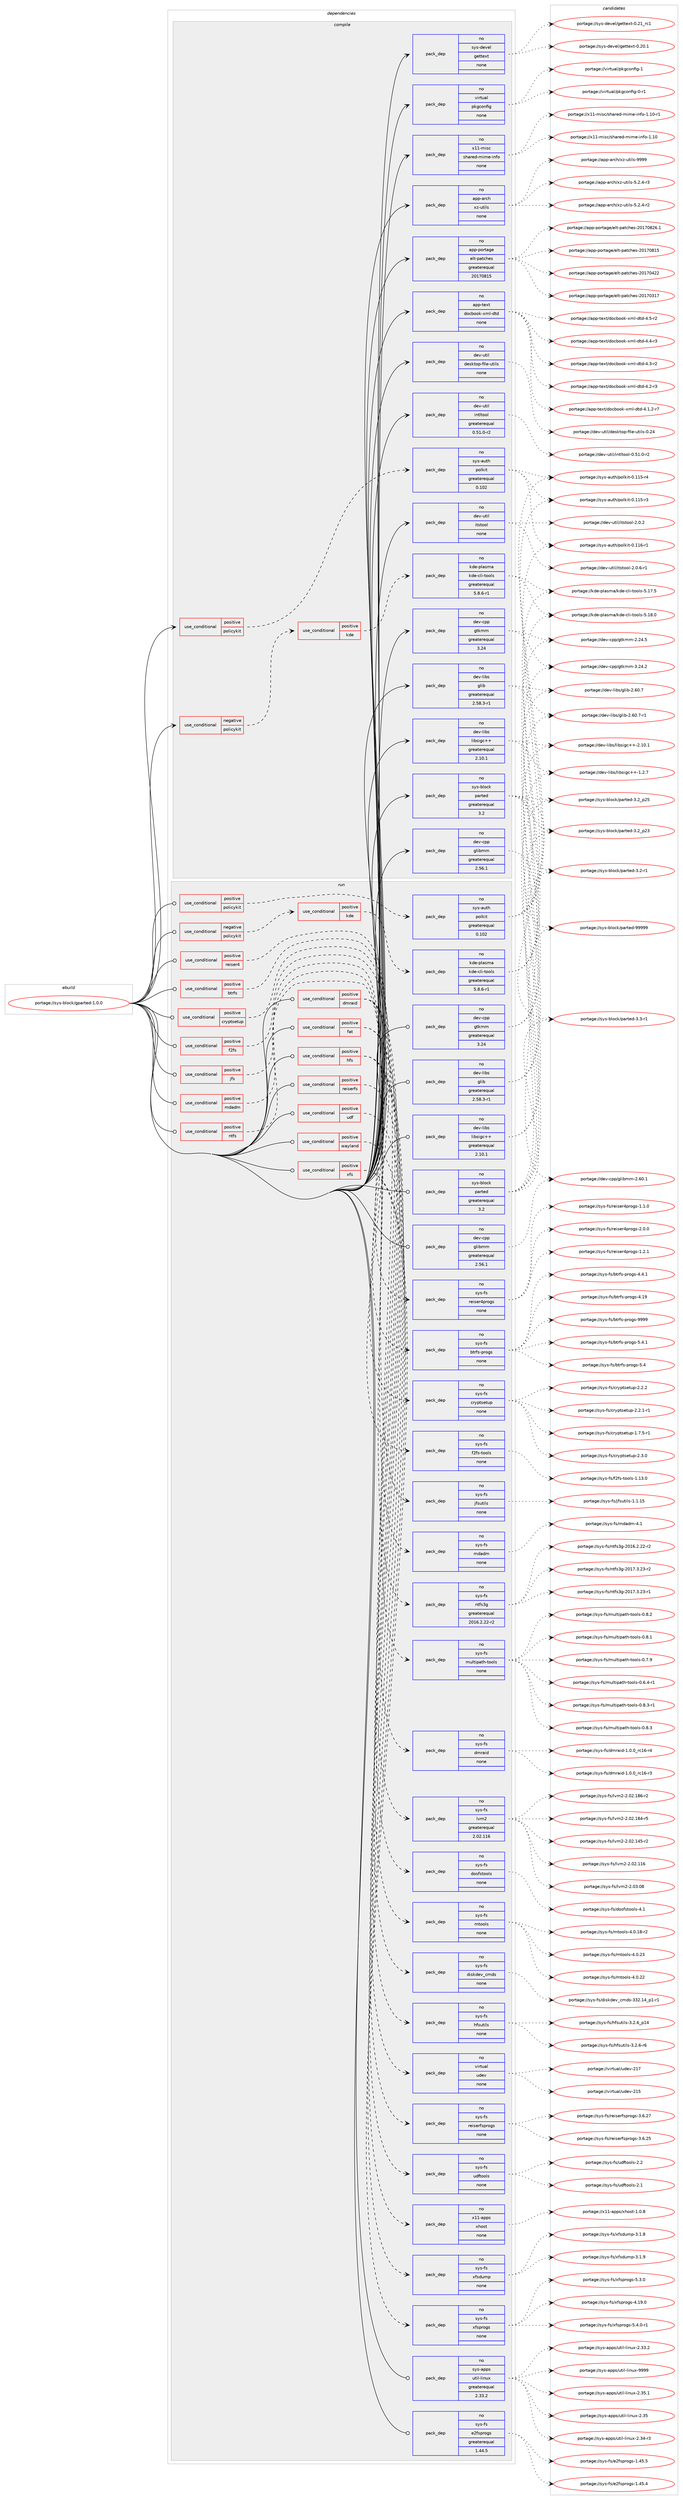 digraph prolog {

# *************
# Graph options
# *************

newrank=true;
concentrate=true;
compound=true;
graph [rankdir=LR,fontname=Helvetica,fontsize=10,ranksep=1.5];#, ranksep=2.5, nodesep=0.2];
edge  [arrowhead=vee];
node  [fontname=Helvetica,fontsize=10];

# **********
# The ebuild
# **********

subgraph cluster_leftcol {
color=gray;
rank=same;
label=<<i>ebuild</i>>;
id [label="portage://sys-block/gparted-1.0.0", color=red, width=4, href="../sys-block/gparted-1.0.0.svg"];
}

# ****************
# The dependencies
# ****************

subgraph cluster_midcol {
color=gray;
label=<<i>dependencies</i>>;
subgraph cluster_compile {
fillcolor="#eeeeee";
style=filled;
label=<<i>compile</i>>;
subgraph cond12390 {
dependency60806 [label=<<TABLE BORDER="0" CELLBORDER="1" CELLSPACING="0" CELLPADDING="4"><TR><TD ROWSPAN="3" CELLPADDING="10">use_conditional</TD></TR><TR><TD>negative</TD></TR><TR><TD>policykit</TD></TR></TABLE>>, shape=none, color=red];
subgraph cond12391 {
dependency60807 [label=<<TABLE BORDER="0" CELLBORDER="1" CELLSPACING="0" CELLPADDING="4"><TR><TD ROWSPAN="3" CELLPADDING="10">use_conditional</TD></TR><TR><TD>positive</TD></TR><TR><TD>kde</TD></TR></TABLE>>, shape=none, color=red];
subgraph pack47179 {
dependency60808 [label=<<TABLE BORDER="0" CELLBORDER="1" CELLSPACING="0" CELLPADDING="4" WIDTH="220"><TR><TD ROWSPAN="6" CELLPADDING="30">pack_dep</TD></TR><TR><TD WIDTH="110">no</TD></TR><TR><TD>kde-plasma</TD></TR><TR><TD>kde-cli-tools</TD></TR><TR><TD>greaterequal</TD></TR><TR><TD>5.8.6-r1</TD></TR></TABLE>>, shape=none, color=blue];
}
dependency60807:e -> dependency60808:w [weight=20,style="dashed",arrowhead="vee"];
}
dependency60806:e -> dependency60807:w [weight=20,style="dashed",arrowhead="vee"];
}
id:e -> dependency60806:w [weight=20,style="solid",arrowhead="vee"];
subgraph cond12392 {
dependency60809 [label=<<TABLE BORDER="0" CELLBORDER="1" CELLSPACING="0" CELLPADDING="4"><TR><TD ROWSPAN="3" CELLPADDING="10">use_conditional</TD></TR><TR><TD>positive</TD></TR><TR><TD>policykit</TD></TR></TABLE>>, shape=none, color=red];
subgraph pack47180 {
dependency60810 [label=<<TABLE BORDER="0" CELLBORDER="1" CELLSPACING="0" CELLPADDING="4" WIDTH="220"><TR><TD ROWSPAN="6" CELLPADDING="30">pack_dep</TD></TR><TR><TD WIDTH="110">no</TD></TR><TR><TD>sys-auth</TD></TR><TR><TD>polkit</TD></TR><TR><TD>greaterequal</TD></TR><TR><TD>0.102</TD></TR></TABLE>>, shape=none, color=blue];
}
dependency60809:e -> dependency60810:w [weight=20,style="dashed",arrowhead="vee"];
}
id:e -> dependency60809:w [weight=20,style="solid",arrowhead="vee"];
subgraph pack47181 {
dependency60811 [label=<<TABLE BORDER="0" CELLBORDER="1" CELLSPACING="0" CELLPADDING="4" WIDTH="220"><TR><TD ROWSPAN="6" CELLPADDING="30">pack_dep</TD></TR><TR><TD WIDTH="110">no</TD></TR><TR><TD>app-arch</TD></TR><TR><TD>xz-utils</TD></TR><TR><TD>none</TD></TR><TR><TD></TD></TR></TABLE>>, shape=none, color=blue];
}
id:e -> dependency60811:w [weight=20,style="solid",arrowhead="vee"];
subgraph pack47182 {
dependency60812 [label=<<TABLE BORDER="0" CELLBORDER="1" CELLSPACING="0" CELLPADDING="4" WIDTH="220"><TR><TD ROWSPAN="6" CELLPADDING="30">pack_dep</TD></TR><TR><TD WIDTH="110">no</TD></TR><TR><TD>app-portage</TD></TR><TR><TD>elt-patches</TD></TR><TR><TD>greaterequal</TD></TR><TR><TD>20170815</TD></TR></TABLE>>, shape=none, color=blue];
}
id:e -> dependency60812:w [weight=20,style="solid",arrowhead="vee"];
subgraph pack47183 {
dependency60813 [label=<<TABLE BORDER="0" CELLBORDER="1" CELLSPACING="0" CELLPADDING="4" WIDTH="220"><TR><TD ROWSPAN="6" CELLPADDING="30">pack_dep</TD></TR><TR><TD WIDTH="110">no</TD></TR><TR><TD>app-text</TD></TR><TR><TD>docbook-xml-dtd</TD></TR><TR><TD>none</TD></TR><TR><TD></TD></TR></TABLE>>, shape=none, color=blue];
}
id:e -> dependency60813:w [weight=20,style="solid",arrowhead="vee"];
subgraph pack47184 {
dependency60814 [label=<<TABLE BORDER="0" CELLBORDER="1" CELLSPACING="0" CELLPADDING="4" WIDTH="220"><TR><TD ROWSPAN="6" CELLPADDING="30">pack_dep</TD></TR><TR><TD WIDTH="110">no</TD></TR><TR><TD>dev-cpp</TD></TR><TR><TD>glibmm</TD></TR><TR><TD>greaterequal</TD></TR><TR><TD>2.56.1</TD></TR></TABLE>>, shape=none, color=blue];
}
id:e -> dependency60814:w [weight=20,style="solid",arrowhead="vee"];
subgraph pack47185 {
dependency60815 [label=<<TABLE BORDER="0" CELLBORDER="1" CELLSPACING="0" CELLPADDING="4" WIDTH="220"><TR><TD ROWSPAN="6" CELLPADDING="30">pack_dep</TD></TR><TR><TD WIDTH="110">no</TD></TR><TR><TD>dev-cpp</TD></TR><TR><TD>gtkmm</TD></TR><TR><TD>greaterequal</TD></TR><TR><TD>3.24</TD></TR></TABLE>>, shape=none, color=blue];
}
id:e -> dependency60815:w [weight=20,style="solid",arrowhead="vee"];
subgraph pack47186 {
dependency60816 [label=<<TABLE BORDER="0" CELLBORDER="1" CELLSPACING="0" CELLPADDING="4" WIDTH="220"><TR><TD ROWSPAN="6" CELLPADDING="30">pack_dep</TD></TR><TR><TD WIDTH="110">no</TD></TR><TR><TD>dev-libs</TD></TR><TR><TD>glib</TD></TR><TR><TD>greaterequal</TD></TR><TR><TD>2.58.3-r1</TD></TR></TABLE>>, shape=none, color=blue];
}
id:e -> dependency60816:w [weight=20,style="solid",arrowhead="vee"];
subgraph pack47187 {
dependency60817 [label=<<TABLE BORDER="0" CELLBORDER="1" CELLSPACING="0" CELLPADDING="4" WIDTH="220"><TR><TD ROWSPAN="6" CELLPADDING="30">pack_dep</TD></TR><TR><TD WIDTH="110">no</TD></TR><TR><TD>dev-libs</TD></TR><TR><TD>libsigc++</TD></TR><TR><TD>greaterequal</TD></TR><TR><TD>2.10.1</TD></TR></TABLE>>, shape=none, color=blue];
}
id:e -> dependency60817:w [weight=20,style="solid",arrowhead="vee"];
subgraph pack47188 {
dependency60818 [label=<<TABLE BORDER="0" CELLBORDER="1" CELLSPACING="0" CELLPADDING="4" WIDTH="220"><TR><TD ROWSPAN="6" CELLPADDING="30">pack_dep</TD></TR><TR><TD WIDTH="110">no</TD></TR><TR><TD>dev-util</TD></TR><TR><TD>desktop-file-utils</TD></TR><TR><TD>none</TD></TR><TR><TD></TD></TR></TABLE>>, shape=none, color=blue];
}
id:e -> dependency60818:w [weight=20,style="solid",arrowhead="vee"];
subgraph pack47189 {
dependency60819 [label=<<TABLE BORDER="0" CELLBORDER="1" CELLSPACING="0" CELLPADDING="4" WIDTH="220"><TR><TD ROWSPAN="6" CELLPADDING="30">pack_dep</TD></TR><TR><TD WIDTH="110">no</TD></TR><TR><TD>dev-util</TD></TR><TR><TD>intltool</TD></TR><TR><TD>greaterequal</TD></TR><TR><TD>0.51.0-r2</TD></TR></TABLE>>, shape=none, color=blue];
}
id:e -> dependency60819:w [weight=20,style="solid",arrowhead="vee"];
subgraph pack47190 {
dependency60820 [label=<<TABLE BORDER="0" CELLBORDER="1" CELLSPACING="0" CELLPADDING="4" WIDTH="220"><TR><TD ROWSPAN="6" CELLPADDING="30">pack_dep</TD></TR><TR><TD WIDTH="110">no</TD></TR><TR><TD>dev-util</TD></TR><TR><TD>itstool</TD></TR><TR><TD>none</TD></TR><TR><TD></TD></TR></TABLE>>, shape=none, color=blue];
}
id:e -> dependency60820:w [weight=20,style="solid",arrowhead="vee"];
subgraph pack47191 {
dependency60821 [label=<<TABLE BORDER="0" CELLBORDER="1" CELLSPACING="0" CELLPADDING="4" WIDTH="220"><TR><TD ROWSPAN="6" CELLPADDING="30">pack_dep</TD></TR><TR><TD WIDTH="110">no</TD></TR><TR><TD>sys-block</TD></TR><TR><TD>parted</TD></TR><TR><TD>greaterequal</TD></TR><TR><TD>3.2</TD></TR></TABLE>>, shape=none, color=blue];
}
id:e -> dependency60821:w [weight=20,style="solid",arrowhead="vee"];
subgraph pack47192 {
dependency60822 [label=<<TABLE BORDER="0" CELLBORDER="1" CELLSPACING="0" CELLPADDING="4" WIDTH="220"><TR><TD ROWSPAN="6" CELLPADDING="30">pack_dep</TD></TR><TR><TD WIDTH="110">no</TD></TR><TR><TD>sys-devel</TD></TR><TR><TD>gettext</TD></TR><TR><TD>none</TD></TR><TR><TD></TD></TR></TABLE>>, shape=none, color=blue];
}
id:e -> dependency60822:w [weight=20,style="solid",arrowhead="vee"];
subgraph pack47193 {
dependency60823 [label=<<TABLE BORDER="0" CELLBORDER="1" CELLSPACING="0" CELLPADDING="4" WIDTH="220"><TR><TD ROWSPAN="6" CELLPADDING="30">pack_dep</TD></TR><TR><TD WIDTH="110">no</TD></TR><TR><TD>virtual</TD></TR><TR><TD>pkgconfig</TD></TR><TR><TD>none</TD></TR><TR><TD></TD></TR></TABLE>>, shape=none, color=blue];
}
id:e -> dependency60823:w [weight=20,style="solid",arrowhead="vee"];
subgraph pack47194 {
dependency60824 [label=<<TABLE BORDER="0" CELLBORDER="1" CELLSPACING="0" CELLPADDING="4" WIDTH="220"><TR><TD ROWSPAN="6" CELLPADDING="30">pack_dep</TD></TR><TR><TD WIDTH="110">no</TD></TR><TR><TD>x11-misc</TD></TR><TR><TD>shared-mime-info</TD></TR><TR><TD>none</TD></TR><TR><TD></TD></TR></TABLE>>, shape=none, color=blue];
}
id:e -> dependency60824:w [weight=20,style="solid",arrowhead="vee"];
}
subgraph cluster_compileandrun {
fillcolor="#eeeeee";
style=filled;
label=<<i>compile and run</i>>;
}
subgraph cluster_run {
fillcolor="#eeeeee";
style=filled;
label=<<i>run</i>>;
subgraph cond12393 {
dependency60825 [label=<<TABLE BORDER="0" CELLBORDER="1" CELLSPACING="0" CELLPADDING="4"><TR><TD ROWSPAN="3" CELLPADDING="10">use_conditional</TD></TR><TR><TD>negative</TD></TR><TR><TD>policykit</TD></TR></TABLE>>, shape=none, color=red];
subgraph cond12394 {
dependency60826 [label=<<TABLE BORDER="0" CELLBORDER="1" CELLSPACING="0" CELLPADDING="4"><TR><TD ROWSPAN="3" CELLPADDING="10">use_conditional</TD></TR><TR><TD>positive</TD></TR><TR><TD>kde</TD></TR></TABLE>>, shape=none, color=red];
subgraph pack47195 {
dependency60827 [label=<<TABLE BORDER="0" CELLBORDER="1" CELLSPACING="0" CELLPADDING="4" WIDTH="220"><TR><TD ROWSPAN="6" CELLPADDING="30">pack_dep</TD></TR><TR><TD WIDTH="110">no</TD></TR><TR><TD>kde-plasma</TD></TR><TR><TD>kde-cli-tools</TD></TR><TR><TD>greaterequal</TD></TR><TR><TD>5.8.6-r1</TD></TR></TABLE>>, shape=none, color=blue];
}
dependency60826:e -> dependency60827:w [weight=20,style="dashed",arrowhead="vee"];
}
dependency60825:e -> dependency60826:w [weight=20,style="dashed",arrowhead="vee"];
}
id:e -> dependency60825:w [weight=20,style="solid",arrowhead="odot"];
subgraph cond12395 {
dependency60828 [label=<<TABLE BORDER="0" CELLBORDER="1" CELLSPACING="0" CELLPADDING="4"><TR><TD ROWSPAN="3" CELLPADDING="10">use_conditional</TD></TR><TR><TD>positive</TD></TR><TR><TD>btrfs</TD></TR></TABLE>>, shape=none, color=red];
subgraph pack47196 {
dependency60829 [label=<<TABLE BORDER="0" CELLBORDER="1" CELLSPACING="0" CELLPADDING="4" WIDTH="220"><TR><TD ROWSPAN="6" CELLPADDING="30">pack_dep</TD></TR><TR><TD WIDTH="110">no</TD></TR><TR><TD>sys-fs</TD></TR><TR><TD>btrfs-progs</TD></TR><TR><TD>none</TD></TR><TR><TD></TD></TR></TABLE>>, shape=none, color=blue];
}
dependency60828:e -> dependency60829:w [weight=20,style="dashed",arrowhead="vee"];
}
id:e -> dependency60828:w [weight=20,style="solid",arrowhead="odot"];
subgraph cond12396 {
dependency60830 [label=<<TABLE BORDER="0" CELLBORDER="1" CELLSPACING="0" CELLPADDING="4"><TR><TD ROWSPAN="3" CELLPADDING="10">use_conditional</TD></TR><TR><TD>positive</TD></TR><TR><TD>cryptsetup</TD></TR></TABLE>>, shape=none, color=red];
subgraph pack47197 {
dependency60831 [label=<<TABLE BORDER="0" CELLBORDER="1" CELLSPACING="0" CELLPADDING="4" WIDTH="220"><TR><TD ROWSPAN="6" CELLPADDING="30">pack_dep</TD></TR><TR><TD WIDTH="110">no</TD></TR><TR><TD>sys-fs</TD></TR><TR><TD>cryptsetup</TD></TR><TR><TD>none</TD></TR><TR><TD></TD></TR></TABLE>>, shape=none, color=blue];
}
dependency60830:e -> dependency60831:w [weight=20,style="dashed",arrowhead="vee"];
}
id:e -> dependency60830:w [weight=20,style="solid",arrowhead="odot"];
subgraph cond12397 {
dependency60832 [label=<<TABLE BORDER="0" CELLBORDER="1" CELLSPACING="0" CELLPADDING="4"><TR><TD ROWSPAN="3" CELLPADDING="10">use_conditional</TD></TR><TR><TD>positive</TD></TR><TR><TD>dmraid</TD></TR></TABLE>>, shape=none, color=red];
subgraph pack47198 {
dependency60833 [label=<<TABLE BORDER="0" CELLBORDER="1" CELLSPACING="0" CELLPADDING="4" WIDTH="220"><TR><TD ROWSPAN="6" CELLPADDING="30">pack_dep</TD></TR><TR><TD WIDTH="110">no</TD></TR><TR><TD>sys-fs</TD></TR><TR><TD>lvm2</TD></TR><TR><TD>greaterequal</TD></TR><TR><TD>2.02.116</TD></TR></TABLE>>, shape=none, color=blue];
}
dependency60832:e -> dependency60833:w [weight=20,style="dashed",arrowhead="vee"];
subgraph pack47199 {
dependency60834 [label=<<TABLE BORDER="0" CELLBORDER="1" CELLSPACING="0" CELLPADDING="4" WIDTH="220"><TR><TD ROWSPAN="6" CELLPADDING="30">pack_dep</TD></TR><TR><TD WIDTH="110">no</TD></TR><TR><TD>sys-fs</TD></TR><TR><TD>dmraid</TD></TR><TR><TD>none</TD></TR><TR><TD></TD></TR></TABLE>>, shape=none, color=blue];
}
dependency60832:e -> dependency60834:w [weight=20,style="dashed",arrowhead="vee"];
subgraph pack47200 {
dependency60835 [label=<<TABLE BORDER="0" CELLBORDER="1" CELLSPACING="0" CELLPADDING="4" WIDTH="220"><TR><TD ROWSPAN="6" CELLPADDING="30">pack_dep</TD></TR><TR><TD WIDTH="110">no</TD></TR><TR><TD>sys-fs</TD></TR><TR><TD>multipath-tools</TD></TR><TR><TD>none</TD></TR><TR><TD></TD></TR></TABLE>>, shape=none, color=blue];
}
dependency60832:e -> dependency60835:w [weight=20,style="dashed",arrowhead="vee"];
}
id:e -> dependency60832:w [weight=20,style="solid",arrowhead="odot"];
subgraph cond12398 {
dependency60836 [label=<<TABLE BORDER="0" CELLBORDER="1" CELLSPACING="0" CELLPADDING="4"><TR><TD ROWSPAN="3" CELLPADDING="10">use_conditional</TD></TR><TR><TD>positive</TD></TR><TR><TD>f2fs</TD></TR></TABLE>>, shape=none, color=red];
subgraph pack47201 {
dependency60837 [label=<<TABLE BORDER="0" CELLBORDER="1" CELLSPACING="0" CELLPADDING="4" WIDTH="220"><TR><TD ROWSPAN="6" CELLPADDING="30">pack_dep</TD></TR><TR><TD WIDTH="110">no</TD></TR><TR><TD>sys-fs</TD></TR><TR><TD>f2fs-tools</TD></TR><TR><TD>none</TD></TR><TR><TD></TD></TR></TABLE>>, shape=none, color=blue];
}
dependency60836:e -> dependency60837:w [weight=20,style="dashed",arrowhead="vee"];
}
id:e -> dependency60836:w [weight=20,style="solid",arrowhead="odot"];
subgraph cond12399 {
dependency60838 [label=<<TABLE BORDER="0" CELLBORDER="1" CELLSPACING="0" CELLPADDING="4"><TR><TD ROWSPAN="3" CELLPADDING="10">use_conditional</TD></TR><TR><TD>positive</TD></TR><TR><TD>fat</TD></TR></TABLE>>, shape=none, color=red];
subgraph pack47202 {
dependency60839 [label=<<TABLE BORDER="0" CELLBORDER="1" CELLSPACING="0" CELLPADDING="4" WIDTH="220"><TR><TD ROWSPAN="6" CELLPADDING="30">pack_dep</TD></TR><TR><TD WIDTH="110">no</TD></TR><TR><TD>sys-fs</TD></TR><TR><TD>dosfstools</TD></TR><TR><TD>none</TD></TR><TR><TD></TD></TR></TABLE>>, shape=none, color=blue];
}
dependency60838:e -> dependency60839:w [weight=20,style="dashed",arrowhead="vee"];
subgraph pack47203 {
dependency60840 [label=<<TABLE BORDER="0" CELLBORDER="1" CELLSPACING="0" CELLPADDING="4" WIDTH="220"><TR><TD ROWSPAN="6" CELLPADDING="30">pack_dep</TD></TR><TR><TD WIDTH="110">no</TD></TR><TR><TD>sys-fs</TD></TR><TR><TD>mtools</TD></TR><TR><TD>none</TD></TR><TR><TD></TD></TR></TABLE>>, shape=none, color=blue];
}
dependency60838:e -> dependency60840:w [weight=20,style="dashed",arrowhead="vee"];
}
id:e -> dependency60838:w [weight=20,style="solid",arrowhead="odot"];
subgraph cond12400 {
dependency60841 [label=<<TABLE BORDER="0" CELLBORDER="1" CELLSPACING="0" CELLPADDING="4"><TR><TD ROWSPAN="3" CELLPADDING="10">use_conditional</TD></TR><TR><TD>positive</TD></TR><TR><TD>hfs</TD></TR></TABLE>>, shape=none, color=red];
subgraph pack47204 {
dependency60842 [label=<<TABLE BORDER="0" CELLBORDER="1" CELLSPACING="0" CELLPADDING="4" WIDTH="220"><TR><TD ROWSPAN="6" CELLPADDING="30">pack_dep</TD></TR><TR><TD WIDTH="110">no</TD></TR><TR><TD>sys-fs</TD></TR><TR><TD>diskdev_cmds</TD></TR><TR><TD>none</TD></TR><TR><TD></TD></TR></TABLE>>, shape=none, color=blue];
}
dependency60841:e -> dependency60842:w [weight=20,style="dashed",arrowhead="vee"];
subgraph pack47205 {
dependency60843 [label=<<TABLE BORDER="0" CELLBORDER="1" CELLSPACING="0" CELLPADDING="4" WIDTH="220"><TR><TD ROWSPAN="6" CELLPADDING="30">pack_dep</TD></TR><TR><TD WIDTH="110">no</TD></TR><TR><TD>virtual</TD></TR><TR><TD>udev</TD></TR><TR><TD>none</TD></TR><TR><TD></TD></TR></TABLE>>, shape=none, color=blue];
}
dependency60841:e -> dependency60843:w [weight=20,style="dashed",arrowhead="vee"];
subgraph pack47206 {
dependency60844 [label=<<TABLE BORDER="0" CELLBORDER="1" CELLSPACING="0" CELLPADDING="4" WIDTH="220"><TR><TD ROWSPAN="6" CELLPADDING="30">pack_dep</TD></TR><TR><TD WIDTH="110">no</TD></TR><TR><TD>sys-fs</TD></TR><TR><TD>hfsutils</TD></TR><TR><TD>none</TD></TR><TR><TD></TD></TR></TABLE>>, shape=none, color=blue];
}
dependency60841:e -> dependency60844:w [weight=20,style="dashed",arrowhead="vee"];
}
id:e -> dependency60841:w [weight=20,style="solid",arrowhead="odot"];
subgraph cond12401 {
dependency60845 [label=<<TABLE BORDER="0" CELLBORDER="1" CELLSPACING="0" CELLPADDING="4"><TR><TD ROWSPAN="3" CELLPADDING="10">use_conditional</TD></TR><TR><TD>positive</TD></TR><TR><TD>jfs</TD></TR></TABLE>>, shape=none, color=red];
subgraph pack47207 {
dependency60846 [label=<<TABLE BORDER="0" CELLBORDER="1" CELLSPACING="0" CELLPADDING="4" WIDTH="220"><TR><TD ROWSPAN="6" CELLPADDING="30">pack_dep</TD></TR><TR><TD WIDTH="110">no</TD></TR><TR><TD>sys-fs</TD></TR><TR><TD>jfsutils</TD></TR><TR><TD>none</TD></TR><TR><TD></TD></TR></TABLE>>, shape=none, color=blue];
}
dependency60845:e -> dependency60846:w [weight=20,style="dashed",arrowhead="vee"];
}
id:e -> dependency60845:w [weight=20,style="solid",arrowhead="odot"];
subgraph cond12402 {
dependency60847 [label=<<TABLE BORDER="0" CELLBORDER="1" CELLSPACING="0" CELLPADDING="4"><TR><TD ROWSPAN="3" CELLPADDING="10">use_conditional</TD></TR><TR><TD>positive</TD></TR><TR><TD>mdadm</TD></TR></TABLE>>, shape=none, color=red];
subgraph pack47208 {
dependency60848 [label=<<TABLE BORDER="0" CELLBORDER="1" CELLSPACING="0" CELLPADDING="4" WIDTH="220"><TR><TD ROWSPAN="6" CELLPADDING="30">pack_dep</TD></TR><TR><TD WIDTH="110">no</TD></TR><TR><TD>sys-fs</TD></TR><TR><TD>mdadm</TD></TR><TR><TD>none</TD></TR><TR><TD></TD></TR></TABLE>>, shape=none, color=blue];
}
dependency60847:e -> dependency60848:w [weight=20,style="dashed",arrowhead="vee"];
}
id:e -> dependency60847:w [weight=20,style="solid",arrowhead="odot"];
subgraph cond12403 {
dependency60849 [label=<<TABLE BORDER="0" CELLBORDER="1" CELLSPACING="0" CELLPADDING="4"><TR><TD ROWSPAN="3" CELLPADDING="10">use_conditional</TD></TR><TR><TD>positive</TD></TR><TR><TD>ntfs</TD></TR></TABLE>>, shape=none, color=red];
subgraph pack47209 {
dependency60850 [label=<<TABLE BORDER="0" CELLBORDER="1" CELLSPACING="0" CELLPADDING="4" WIDTH="220"><TR><TD ROWSPAN="6" CELLPADDING="30">pack_dep</TD></TR><TR><TD WIDTH="110">no</TD></TR><TR><TD>sys-fs</TD></TR><TR><TD>ntfs3g</TD></TR><TR><TD>greaterequal</TD></TR><TR><TD>2016.2.22-r2</TD></TR></TABLE>>, shape=none, color=blue];
}
dependency60849:e -> dependency60850:w [weight=20,style="dashed",arrowhead="vee"];
}
id:e -> dependency60849:w [weight=20,style="solid",arrowhead="odot"];
subgraph cond12404 {
dependency60851 [label=<<TABLE BORDER="0" CELLBORDER="1" CELLSPACING="0" CELLPADDING="4"><TR><TD ROWSPAN="3" CELLPADDING="10">use_conditional</TD></TR><TR><TD>positive</TD></TR><TR><TD>policykit</TD></TR></TABLE>>, shape=none, color=red];
subgraph pack47210 {
dependency60852 [label=<<TABLE BORDER="0" CELLBORDER="1" CELLSPACING="0" CELLPADDING="4" WIDTH="220"><TR><TD ROWSPAN="6" CELLPADDING="30">pack_dep</TD></TR><TR><TD WIDTH="110">no</TD></TR><TR><TD>sys-auth</TD></TR><TR><TD>polkit</TD></TR><TR><TD>greaterequal</TD></TR><TR><TD>0.102</TD></TR></TABLE>>, shape=none, color=blue];
}
dependency60851:e -> dependency60852:w [weight=20,style="dashed",arrowhead="vee"];
}
id:e -> dependency60851:w [weight=20,style="solid",arrowhead="odot"];
subgraph cond12405 {
dependency60853 [label=<<TABLE BORDER="0" CELLBORDER="1" CELLSPACING="0" CELLPADDING="4"><TR><TD ROWSPAN="3" CELLPADDING="10">use_conditional</TD></TR><TR><TD>positive</TD></TR><TR><TD>reiser4</TD></TR></TABLE>>, shape=none, color=red];
subgraph pack47211 {
dependency60854 [label=<<TABLE BORDER="0" CELLBORDER="1" CELLSPACING="0" CELLPADDING="4" WIDTH="220"><TR><TD ROWSPAN="6" CELLPADDING="30">pack_dep</TD></TR><TR><TD WIDTH="110">no</TD></TR><TR><TD>sys-fs</TD></TR><TR><TD>reiser4progs</TD></TR><TR><TD>none</TD></TR><TR><TD></TD></TR></TABLE>>, shape=none, color=blue];
}
dependency60853:e -> dependency60854:w [weight=20,style="dashed",arrowhead="vee"];
}
id:e -> dependency60853:w [weight=20,style="solid",arrowhead="odot"];
subgraph cond12406 {
dependency60855 [label=<<TABLE BORDER="0" CELLBORDER="1" CELLSPACING="0" CELLPADDING="4"><TR><TD ROWSPAN="3" CELLPADDING="10">use_conditional</TD></TR><TR><TD>positive</TD></TR><TR><TD>reiserfs</TD></TR></TABLE>>, shape=none, color=red];
subgraph pack47212 {
dependency60856 [label=<<TABLE BORDER="0" CELLBORDER="1" CELLSPACING="0" CELLPADDING="4" WIDTH="220"><TR><TD ROWSPAN="6" CELLPADDING="30">pack_dep</TD></TR><TR><TD WIDTH="110">no</TD></TR><TR><TD>sys-fs</TD></TR><TR><TD>reiserfsprogs</TD></TR><TR><TD>none</TD></TR><TR><TD></TD></TR></TABLE>>, shape=none, color=blue];
}
dependency60855:e -> dependency60856:w [weight=20,style="dashed",arrowhead="vee"];
}
id:e -> dependency60855:w [weight=20,style="solid",arrowhead="odot"];
subgraph cond12407 {
dependency60857 [label=<<TABLE BORDER="0" CELLBORDER="1" CELLSPACING="0" CELLPADDING="4"><TR><TD ROWSPAN="3" CELLPADDING="10">use_conditional</TD></TR><TR><TD>positive</TD></TR><TR><TD>udf</TD></TR></TABLE>>, shape=none, color=red];
subgraph pack47213 {
dependency60858 [label=<<TABLE BORDER="0" CELLBORDER="1" CELLSPACING="0" CELLPADDING="4" WIDTH="220"><TR><TD ROWSPAN="6" CELLPADDING="30">pack_dep</TD></TR><TR><TD WIDTH="110">no</TD></TR><TR><TD>sys-fs</TD></TR><TR><TD>udftools</TD></TR><TR><TD>none</TD></TR><TR><TD></TD></TR></TABLE>>, shape=none, color=blue];
}
dependency60857:e -> dependency60858:w [weight=20,style="dashed",arrowhead="vee"];
}
id:e -> dependency60857:w [weight=20,style="solid",arrowhead="odot"];
subgraph cond12408 {
dependency60859 [label=<<TABLE BORDER="0" CELLBORDER="1" CELLSPACING="0" CELLPADDING="4"><TR><TD ROWSPAN="3" CELLPADDING="10">use_conditional</TD></TR><TR><TD>positive</TD></TR><TR><TD>wayland</TD></TR></TABLE>>, shape=none, color=red];
subgraph pack47214 {
dependency60860 [label=<<TABLE BORDER="0" CELLBORDER="1" CELLSPACING="0" CELLPADDING="4" WIDTH="220"><TR><TD ROWSPAN="6" CELLPADDING="30">pack_dep</TD></TR><TR><TD WIDTH="110">no</TD></TR><TR><TD>x11-apps</TD></TR><TR><TD>xhost</TD></TR><TR><TD>none</TD></TR><TR><TD></TD></TR></TABLE>>, shape=none, color=blue];
}
dependency60859:e -> dependency60860:w [weight=20,style="dashed",arrowhead="vee"];
}
id:e -> dependency60859:w [weight=20,style="solid",arrowhead="odot"];
subgraph cond12409 {
dependency60861 [label=<<TABLE BORDER="0" CELLBORDER="1" CELLSPACING="0" CELLPADDING="4"><TR><TD ROWSPAN="3" CELLPADDING="10">use_conditional</TD></TR><TR><TD>positive</TD></TR><TR><TD>xfs</TD></TR></TABLE>>, shape=none, color=red];
subgraph pack47215 {
dependency60862 [label=<<TABLE BORDER="0" CELLBORDER="1" CELLSPACING="0" CELLPADDING="4" WIDTH="220"><TR><TD ROWSPAN="6" CELLPADDING="30">pack_dep</TD></TR><TR><TD WIDTH="110">no</TD></TR><TR><TD>sys-fs</TD></TR><TR><TD>xfsprogs</TD></TR><TR><TD>none</TD></TR><TR><TD></TD></TR></TABLE>>, shape=none, color=blue];
}
dependency60861:e -> dependency60862:w [weight=20,style="dashed",arrowhead="vee"];
subgraph pack47216 {
dependency60863 [label=<<TABLE BORDER="0" CELLBORDER="1" CELLSPACING="0" CELLPADDING="4" WIDTH="220"><TR><TD ROWSPAN="6" CELLPADDING="30">pack_dep</TD></TR><TR><TD WIDTH="110">no</TD></TR><TR><TD>sys-fs</TD></TR><TR><TD>xfsdump</TD></TR><TR><TD>none</TD></TR><TR><TD></TD></TR></TABLE>>, shape=none, color=blue];
}
dependency60861:e -> dependency60863:w [weight=20,style="dashed",arrowhead="vee"];
}
id:e -> dependency60861:w [weight=20,style="solid",arrowhead="odot"];
subgraph pack47217 {
dependency60864 [label=<<TABLE BORDER="0" CELLBORDER="1" CELLSPACING="0" CELLPADDING="4" WIDTH="220"><TR><TD ROWSPAN="6" CELLPADDING="30">pack_dep</TD></TR><TR><TD WIDTH="110">no</TD></TR><TR><TD>dev-cpp</TD></TR><TR><TD>glibmm</TD></TR><TR><TD>greaterequal</TD></TR><TR><TD>2.56.1</TD></TR></TABLE>>, shape=none, color=blue];
}
id:e -> dependency60864:w [weight=20,style="solid",arrowhead="odot"];
subgraph pack47218 {
dependency60865 [label=<<TABLE BORDER="0" CELLBORDER="1" CELLSPACING="0" CELLPADDING="4" WIDTH="220"><TR><TD ROWSPAN="6" CELLPADDING="30">pack_dep</TD></TR><TR><TD WIDTH="110">no</TD></TR><TR><TD>dev-cpp</TD></TR><TR><TD>gtkmm</TD></TR><TR><TD>greaterequal</TD></TR><TR><TD>3.24</TD></TR></TABLE>>, shape=none, color=blue];
}
id:e -> dependency60865:w [weight=20,style="solid",arrowhead="odot"];
subgraph pack47219 {
dependency60866 [label=<<TABLE BORDER="0" CELLBORDER="1" CELLSPACING="0" CELLPADDING="4" WIDTH="220"><TR><TD ROWSPAN="6" CELLPADDING="30">pack_dep</TD></TR><TR><TD WIDTH="110">no</TD></TR><TR><TD>dev-libs</TD></TR><TR><TD>glib</TD></TR><TR><TD>greaterequal</TD></TR><TR><TD>2.58.3-r1</TD></TR></TABLE>>, shape=none, color=blue];
}
id:e -> dependency60866:w [weight=20,style="solid",arrowhead="odot"];
subgraph pack47220 {
dependency60867 [label=<<TABLE BORDER="0" CELLBORDER="1" CELLSPACING="0" CELLPADDING="4" WIDTH="220"><TR><TD ROWSPAN="6" CELLPADDING="30">pack_dep</TD></TR><TR><TD WIDTH="110">no</TD></TR><TR><TD>dev-libs</TD></TR><TR><TD>libsigc++</TD></TR><TR><TD>greaterequal</TD></TR><TR><TD>2.10.1</TD></TR></TABLE>>, shape=none, color=blue];
}
id:e -> dependency60867:w [weight=20,style="solid",arrowhead="odot"];
subgraph pack47221 {
dependency60868 [label=<<TABLE BORDER="0" CELLBORDER="1" CELLSPACING="0" CELLPADDING="4" WIDTH="220"><TR><TD ROWSPAN="6" CELLPADDING="30">pack_dep</TD></TR><TR><TD WIDTH="110">no</TD></TR><TR><TD>sys-apps</TD></TR><TR><TD>util-linux</TD></TR><TR><TD>greaterequal</TD></TR><TR><TD>2.33.2</TD></TR></TABLE>>, shape=none, color=blue];
}
id:e -> dependency60868:w [weight=20,style="solid",arrowhead="odot"];
subgraph pack47222 {
dependency60869 [label=<<TABLE BORDER="0" CELLBORDER="1" CELLSPACING="0" CELLPADDING="4" WIDTH="220"><TR><TD ROWSPAN="6" CELLPADDING="30">pack_dep</TD></TR><TR><TD WIDTH="110">no</TD></TR><TR><TD>sys-block</TD></TR><TR><TD>parted</TD></TR><TR><TD>greaterequal</TD></TR><TR><TD>3.2</TD></TR></TABLE>>, shape=none, color=blue];
}
id:e -> dependency60869:w [weight=20,style="solid",arrowhead="odot"];
subgraph pack47223 {
dependency60870 [label=<<TABLE BORDER="0" CELLBORDER="1" CELLSPACING="0" CELLPADDING="4" WIDTH="220"><TR><TD ROWSPAN="6" CELLPADDING="30">pack_dep</TD></TR><TR><TD WIDTH="110">no</TD></TR><TR><TD>sys-fs</TD></TR><TR><TD>e2fsprogs</TD></TR><TR><TD>greaterequal</TD></TR><TR><TD>1.44.5</TD></TR></TABLE>>, shape=none, color=blue];
}
id:e -> dependency60870:w [weight=20,style="solid",arrowhead="odot"];
}
}

# **************
# The candidates
# **************

subgraph cluster_choices {
rank=same;
color=gray;
label=<<i>candidates</i>>;

subgraph choice47179 {
color=black;
nodesep=1;
choice1071001014511210897115109974710710010145991081054511611111110811545534649564648 [label="portage://kde-plasma/kde-cli-tools-5.18.0", color=red, width=4,href="../kde-plasma/kde-cli-tools-5.18.0.svg"];
choice1071001014511210897115109974710710010145991081054511611111110811545534649554653 [label="portage://kde-plasma/kde-cli-tools-5.17.5", color=red, width=4,href="../kde-plasma/kde-cli-tools-5.17.5.svg"];
dependency60808:e -> choice1071001014511210897115109974710710010145991081054511611111110811545534649564648:w [style=dotted,weight="100"];
dependency60808:e -> choice1071001014511210897115109974710710010145991081054511611111110811545534649554653:w [style=dotted,weight="100"];
}
subgraph choice47180 {
color=black;
nodesep=1;
choice1151211154597117116104471121111081071051164548464949544511449 [label="portage://sys-auth/polkit-0.116-r1", color=red, width=4,href="../sys-auth/polkit-0.116-r1.svg"];
choice1151211154597117116104471121111081071051164548464949534511452 [label="portage://sys-auth/polkit-0.115-r4", color=red, width=4,href="../sys-auth/polkit-0.115-r4.svg"];
choice1151211154597117116104471121111081071051164548464949534511451 [label="portage://sys-auth/polkit-0.115-r3", color=red, width=4,href="../sys-auth/polkit-0.115-r3.svg"];
dependency60810:e -> choice1151211154597117116104471121111081071051164548464949544511449:w [style=dotted,weight="100"];
dependency60810:e -> choice1151211154597117116104471121111081071051164548464949534511452:w [style=dotted,weight="100"];
dependency60810:e -> choice1151211154597117116104471121111081071051164548464949534511451:w [style=dotted,weight="100"];
}
subgraph choice47181 {
color=black;
nodesep=1;
choice9711211245971149910447120122451171161051081154557575757 [label="portage://app-arch/xz-utils-9999", color=red, width=4,href="../app-arch/xz-utils-9999.svg"];
choice9711211245971149910447120122451171161051081154553465046524511451 [label="portage://app-arch/xz-utils-5.2.4-r3", color=red, width=4,href="../app-arch/xz-utils-5.2.4-r3.svg"];
choice9711211245971149910447120122451171161051081154553465046524511450 [label="portage://app-arch/xz-utils-5.2.4-r2", color=red, width=4,href="../app-arch/xz-utils-5.2.4-r2.svg"];
dependency60811:e -> choice9711211245971149910447120122451171161051081154557575757:w [style=dotted,weight="100"];
dependency60811:e -> choice9711211245971149910447120122451171161051081154553465046524511451:w [style=dotted,weight="100"];
dependency60811:e -> choice9711211245971149910447120122451171161051081154553465046524511450:w [style=dotted,weight="100"];
}
subgraph choice47182 {
color=black;
nodesep=1;
choice971121124511211111411697103101471011081164511297116991041011154550484955485650544649 [label="portage://app-portage/elt-patches-20170826.1", color=red, width=4,href="../app-portage/elt-patches-20170826.1.svg"];
choice97112112451121111141169710310147101108116451129711699104101115455048495548564953 [label="portage://app-portage/elt-patches-20170815", color=red, width=4,href="../app-portage/elt-patches-20170815.svg"];
choice97112112451121111141169710310147101108116451129711699104101115455048495548525050 [label="portage://app-portage/elt-patches-20170422", color=red, width=4,href="../app-portage/elt-patches-20170422.svg"];
choice97112112451121111141169710310147101108116451129711699104101115455048495548514955 [label="portage://app-portage/elt-patches-20170317", color=red, width=4,href="../app-portage/elt-patches-20170317.svg"];
dependency60812:e -> choice971121124511211111411697103101471011081164511297116991041011154550484955485650544649:w [style=dotted,weight="100"];
dependency60812:e -> choice97112112451121111141169710310147101108116451129711699104101115455048495548564953:w [style=dotted,weight="100"];
dependency60812:e -> choice97112112451121111141169710310147101108116451129711699104101115455048495548525050:w [style=dotted,weight="100"];
dependency60812:e -> choice97112112451121111141169710310147101108116451129711699104101115455048495548514955:w [style=dotted,weight="100"];
}
subgraph choice47183 {
color=black;
nodesep=1;
choice97112112451161011201164710011199981111111074512010910845100116100455246534511450 [label="portage://app-text/docbook-xml-dtd-4.5-r2", color=red, width=4,href="../app-text/docbook-xml-dtd-4.5-r2.svg"];
choice97112112451161011201164710011199981111111074512010910845100116100455246524511451 [label="portage://app-text/docbook-xml-dtd-4.4-r3", color=red, width=4,href="../app-text/docbook-xml-dtd-4.4-r3.svg"];
choice97112112451161011201164710011199981111111074512010910845100116100455246514511450 [label="portage://app-text/docbook-xml-dtd-4.3-r2", color=red, width=4,href="../app-text/docbook-xml-dtd-4.3-r2.svg"];
choice97112112451161011201164710011199981111111074512010910845100116100455246504511451 [label="portage://app-text/docbook-xml-dtd-4.2-r3", color=red, width=4,href="../app-text/docbook-xml-dtd-4.2-r3.svg"];
choice971121124511610112011647100111999811111110745120109108451001161004552464946504511455 [label="portage://app-text/docbook-xml-dtd-4.1.2-r7", color=red, width=4,href="../app-text/docbook-xml-dtd-4.1.2-r7.svg"];
dependency60813:e -> choice97112112451161011201164710011199981111111074512010910845100116100455246534511450:w [style=dotted,weight="100"];
dependency60813:e -> choice97112112451161011201164710011199981111111074512010910845100116100455246524511451:w [style=dotted,weight="100"];
dependency60813:e -> choice97112112451161011201164710011199981111111074512010910845100116100455246514511450:w [style=dotted,weight="100"];
dependency60813:e -> choice97112112451161011201164710011199981111111074512010910845100116100455246504511451:w [style=dotted,weight="100"];
dependency60813:e -> choice971121124511610112011647100111999811111110745120109108451001161004552464946504511455:w [style=dotted,weight="100"];
}
subgraph choice47184 {
color=black;
nodesep=1;
choice1001011184599112112471031081059810910945504654484649 [label="portage://dev-cpp/glibmm-2.60.1", color=red, width=4,href="../dev-cpp/glibmm-2.60.1.svg"];
dependency60814:e -> choice1001011184599112112471031081059810910945504654484649:w [style=dotted,weight="100"];
}
subgraph choice47185 {
color=black;
nodesep=1;
choice10010111845991121124710311610710910945514650524650 [label="portage://dev-cpp/gtkmm-3.24.2", color=red, width=4,href="../dev-cpp/gtkmm-3.24.2.svg"];
choice10010111845991121124710311610710910945504650524653 [label="portage://dev-cpp/gtkmm-2.24.5", color=red, width=4,href="../dev-cpp/gtkmm-2.24.5.svg"];
dependency60815:e -> choice10010111845991121124710311610710910945514650524650:w [style=dotted,weight="100"];
dependency60815:e -> choice10010111845991121124710311610710910945504650524653:w [style=dotted,weight="100"];
}
subgraph choice47186 {
color=black;
nodesep=1;
choice10010111845108105981154710310810598455046544846554511449 [label="portage://dev-libs/glib-2.60.7-r1", color=red, width=4,href="../dev-libs/glib-2.60.7-r1.svg"];
choice1001011184510810598115471031081059845504654484655 [label="portage://dev-libs/glib-2.60.7", color=red, width=4,href="../dev-libs/glib-2.60.7.svg"];
dependency60816:e -> choice10010111845108105981154710310810598455046544846554511449:w [style=dotted,weight="100"];
dependency60816:e -> choice1001011184510810598115471031081059845504654484655:w [style=dotted,weight="100"];
}
subgraph choice47187 {
color=black;
nodesep=1;
choice1001011184510810598115471081059811510510399434345504649484649 [label="portage://dev-libs/libsigc++-2.10.1", color=red, width=4,href="../dev-libs/libsigc++-2.10.1.svg"];
choice10010111845108105981154710810598115105103994343454946504655 [label="portage://dev-libs/libsigc++-1.2.7", color=red, width=4,href="../dev-libs/libsigc++-1.2.7.svg"];
dependency60817:e -> choice1001011184510810598115471081059811510510399434345504649484649:w [style=dotted,weight="100"];
dependency60817:e -> choice10010111845108105981154710810598115105103994343454946504655:w [style=dotted,weight="100"];
}
subgraph choice47188 {
color=black;
nodesep=1;
choice100101118451171161051084710010111510711611111245102105108101451171161051081154548465052 [label="portage://dev-util/desktop-file-utils-0.24", color=red, width=4,href="../dev-util/desktop-file-utils-0.24.svg"];
dependency60818:e -> choice100101118451171161051084710010111510711611111245102105108101451171161051081154548465052:w [style=dotted,weight="100"];
}
subgraph choice47189 {
color=black;
nodesep=1;
choice1001011184511711610510847105110116108116111111108454846534946484511450 [label="portage://dev-util/intltool-0.51.0-r2", color=red, width=4,href="../dev-util/intltool-0.51.0-r2.svg"];
dependency60819:e -> choice1001011184511711610510847105110116108116111111108454846534946484511450:w [style=dotted,weight="100"];
}
subgraph choice47190 {
color=black;
nodesep=1;
choice10010111845117116105108471051161151161111111084550464846544511449 [label="portage://dev-util/itstool-2.0.6-r1", color=red, width=4,href="../dev-util/itstool-2.0.6-r1.svg"];
choice1001011184511711610510847105116115116111111108455046484650 [label="portage://dev-util/itstool-2.0.2", color=red, width=4,href="../dev-util/itstool-2.0.2.svg"];
dependency60820:e -> choice10010111845117116105108471051161151161111111084550464846544511449:w [style=dotted,weight="100"];
dependency60820:e -> choice1001011184511711610510847105116115116111111108455046484650:w [style=dotted,weight="100"];
}
subgraph choice47191 {
color=black;
nodesep=1;
choice1151211154598108111991074711297114116101100455757575757 [label="portage://sys-block/parted-99999", color=red, width=4,href="../sys-block/parted-99999.svg"];
choice1151211154598108111991074711297114116101100455146514511449 [label="portage://sys-block/parted-3.3-r1", color=red, width=4,href="../sys-block/parted-3.3-r1.svg"];
choice115121115459810811199107471129711411610110045514650951125053 [label="portage://sys-block/parted-3.2_p25", color=red, width=4,href="../sys-block/parted-3.2_p25.svg"];
choice115121115459810811199107471129711411610110045514650951125051 [label="portage://sys-block/parted-3.2_p23", color=red, width=4,href="../sys-block/parted-3.2_p23.svg"];
choice1151211154598108111991074711297114116101100455146504511449 [label="portage://sys-block/parted-3.2-r1", color=red, width=4,href="../sys-block/parted-3.2-r1.svg"];
dependency60821:e -> choice1151211154598108111991074711297114116101100455757575757:w [style=dotted,weight="100"];
dependency60821:e -> choice1151211154598108111991074711297114116101100455146514511449:w [style=dotted,weight="100"];
dependency60821:e -> choice115121115459810811199107471129711411610110045514650951125053:w [style=dotted,weight="100"];
dependency60821:e -> choice115121115459810811199107471129711411610110045514650951125051:w [style=dotted,weight="100"];
dependency60821:e -> choice1151211154598108111991074711297114116101100455146504511449:w [style=dotted,weight="100"];
}
subgraph choice47192 {
color=black;
nodesep=1;
choice11512111545100101118101108471031011161161011201164548465049951149949 [label="portage://sys-devel/gettext-0.21_rc1", color=red, width=4,href="../sys-devel/gettext-0.21_rc1.svg"];
choice115121115451001011181011084710310111611610112011645484650484649 [label="portage://sys-devel/gettext-0.20.1", color=red, width=4,href="../sys-devel/gettext-0.20.1.svg"];
dependency60822:e -> choice11512111545100101118101108471031011161161011201164548465049951149949:w [style=dotted,weight="100"];
dependency60822:e -> choice115121115451001011181011084710310111611610112011645484650484649:w [style=dotted,weight="100"];
}
subgraph choice47193 {
color=black;
nodesep=1;
choice1181051141161179710847112107103991111101021051034549 [label="portage://virtual/pkgconfig-1", color=red, width=4,href="../virtual/pkgconfig-1.svg"];
choice11810511411611797108471121071039911111010210510345484511449 [label="portage://virtual/pkgconfig-0-r1", color=red, width=4,href="../virtual/pkgconfig-0-r1.svg"];
dependency60823:e -> choice1181051141161179710847112107103991111101021051034549:w [style=dotted,weight="100"];
dependency60823:e -> choice11810511411611797108471121071039911111010210510345484511449:w [style=dotted,weight="100"];
}
subgraph choice47194 {
color=black;
nodesep=1;
choice120494945109105115994711510497114101100451091051091014510511010211145494649484511449 [label="portage://x11-misc/shared-mime-info-1.10-r1", color=red, width=4,href="../x11-misc/shared-mime-info-1.10-r1.svg"];
choice12049494510910511599471151049711410110045109105109101451051101021114549464948 [label="portage://x11-misc/shared-mime-info-1.10", color=red, width=4,href="../x11-misc/shared-mime-info-1.10.svg"];
dependency60824:e -> choice120494945109105115994711510497114101100451091051091014510511010211145494649484511449:w [style=dotted,weight="100"];
dependency60824:e -> choice12049494510910511599471151049711410110045109105109101451051101021114549464948:w [style=dotted,weight="100"];
}
subgraph choice47195 {
color=black;
nodesep=1;
choice1071001014511210897115109974710710010145991081054511611111110811545534649564648 [label="portage://kde-plasma/kde-cli-tools-5.18.0", color=red, width=4,href="../kde-plasma/kde-cli-tools-5.18.0.svg"];
choice1071001014511210897115109974710710010145991081054511611111110811545534649554653 [label="portage://kde-plasma/kde-cli-tools-5.17.5", color=red, width=4,href="../kde-plasma/kde-cli-tools-5.17.5.svg"];
dependency60827:e -> choice1071001014511210897115109974710710010145991081054511611111110811545534649564648:w [style=dotted,weight="100"];
dependency60827:e -> choice1071001014511210897115109974710710010145991081054511611111110811545534649554653:w [style=dotted,weight="100"];
}
subgraph choice47196 {
color=black;
nodesep=1;
choice115121115451021154798116114102115451121141111031154557575757 [label="portage://sys-fs/btrfs-progs-9999", color=red, width=4,href="../sys-fs/btrfs-progs-9999.svg"];
choice11512111545102115479811611410211545112114111103115455346524649 [label="portage://sys-fs/btrfs-progs-5.4.1", color=red, width=4,href="../sys-fs/btrfs-progs-5.4.1.svg"];
choice1151211154510211547981161141021154511211411110311545534652 [label="portage://sys-fs/btrfs-progs-5.4", color=red, width=4,href="../sys-fs/btrfs-progs-5.4.svg"];
choice11512111545102115479811611410211545112114111103115455246524649 [label="portage://sys-fs/btrfs-progs-4.4.1", color=red, width=4,href="../sys-fs/btrfs-progs-4.4.1.svg"];
choice115121115451021154798116114102115451121141111031154552464957 [label="portage://sys-fs/btrfs-progs-4.19", color=red, width=4,href="../sys-fs/btrfs-progs-4.19.svg"];
dependency60829:e -> choice115121115451021154798116114102115451121141111031154557575757:w [style=dotted,weight="100"];
dependency60829:e -> choice11512111545102115479811611410211545112114111103115455346524649:w [style=dotted,weight="100"];
dependency60829:e -> choice1151211154510211547981161141021154511211411110311545534652:w [style=dotted,weight="100"];
dependency60829:e -> choice11512111545102115479811611410211545112114111103115455246524649:w [style=dotted,weight="100"];
dependency60829:e -> choice115121115451021154798116114102115451121141111031154552464957:w [style=dotted,weight="100"];
}
subgraph choice47197 {
color=black;
nodesep=1;
choice115121115451021154799114121112116115101116117112455046514648 [label="portage://sys-fs/cryptsetup-2.3.0", color=red, width=4,href="../sys-fs/cryptsetup-2.3.0.svg"];
choice115121115451021154799114121112116115101116117112455046504650 [label="portage://sys-fs/cryptsetup-2.2.2", color=red, width=4,href="../sys-fs/cryptsetup-2.2.2.svg"];
choice1151211154510211547991141211121161151011161171124550465046494511449 [label="portage://sys-fs/cryptsetup-2.2.1-r1", color=red, width=4,href="../sys-fs/cryptsetup-2.2.1-r1.svg"];
choice1151211154510211547991141211121161151011161171124549465546534511449 [label="portage://sys-fs/cryptsetup-1.7.5-r1", color=red, width=4,href="../sys-fs/cryptsetup-1.7.5-r1.svg"];
dependency60831:e -> choice115121115451021154799114121112116115101116117112455046514648:w [style=dotted,weight="100"];
dependency60831:e -> choice115121115451021154799114121112116115101116117112455046504650:w [style=dotted,weight="100"];
dependency60831:e -> choice1151211154510211547991141211121161151011161171124550465046494511449:w [style=dotted,weight="100"];
dependency60831:e -> choice1151211154510211547991141211121161151011161171124549465546534511449:w [style=dotted,weight="100"];
}
subgraph choice47198 {
color=black;
nodesep=1;
choice1151211154510211547108118109504550464851464856 [label="portage://sys-fs/lvm2-2.03.08", color=red, width=4,href="../sys-fs/lvm2-2.03.08.svg"];
choice1151211154510211547108118109504550464850464956544511450 [label="portage://sys-fs/lvm2-2.02.186-r2", color=red, width=4,href="../sys-fs/lvm2-2.02.186-r2.svg"];
choice1151211154510211547108118109504550464850464956524511453 [label="portage://sys-fs/lvm2-2.02.184-r5", color=red, width=4,href="../sys-fs/lvm2-2.02.184-r5.svg"];
choice1151211154510211547108118109504550464850464952534511450 [label="portage://sys-fs/lvm2-2.02.145-r2", color=red, width=4,href="../sys-fs/lvm2-2.02.145-r2.svg"];
choice115121115451021154710811810950455046485046494954 [label="portage://sys-fs/lvm2-2.02.116", color=red, width=4,href="../sys-fs/lvm2-2.02.116.svg"];
dependency60833:e -> choice1151211154510211547108118109504550464851464856:w [style=dotted,weight="100"];
dependency60833:e -> choice1151211154510211547108118109504550464850464956544511450:w [style=dotted,weight="100"];
dependency60833:e -> choice1151211154510211547108118109504550464850464956524511453:w [style=dotted,weight="100"];
dependency60833:e -> choice1151211154510211547108118109504550464850464952534511450:w [style=dotted,weight="100"];
dependency60833:e -> choice115121115451021154710811810950455046485046494954:w [style=dotted,weight="100"];
}
subgraph choice47199 {
color=black;
nodesep=1;
choice115121115451021154710010911497105100454946484648951149949544511452 [label="portage://sys-fs/dmraid-1.0.0_rc16-r4", color=red, width=4,href="../sys-fs/dmraid-1.0.0_rc16-r4.svg"];
choice115121115451021154710010911497105100454946484648951149949544511451 [label="portage://sys-fs/dmraid-1.0.0_rc16-r3", color=red, width=4,href="../sys-fs/dmraid-1.0.0_rc16-r3.svg"];
dependency60834:e -> choice115121115451021154710010911497105100454946484648951149949544511452:w [style=dotted,weight="100"];
dependency60834:e -> choice115121115451021154710010911497105100454946484648951149949544511451:w [style=dotted,weight="100"];
}
subgraph choice47200 {
color=black;
nodesep=1;
choice115121115451021154710911710811610511297116104451161111111081154548465646514511449 [label="portage://sys-fs/multipath-tools-0.8.3-r1", color=red, width=4,href="../sys-fs/multipath-tools-0.8.3-r1.svg"];
choice11512111545102115471091171081161051129711610445116111111108115454846564651 [label="portage://sys-fs/multipath-tools-0.8.3", color=red, width=4,href="../sys-fs/multipath-tools-0.8.3.svg"];
choice11512111545102115471091171081161051129711610445116111111108115454846564650 [label="portage://sys-fs/multipath-tools-0.8.2", color=red, width=4,href="../sys-fs/multipath-tools-0.8.2.svg"];
choice11512111545102115471091171081161051129711610445116111111108115454846564649 [label="portage://sys-fs/multipath-tools-0.8.1", color=red, width=4,href="../sys-fs/multipath-tools-0.8.1.svg"];
choice11512111545102115471091171081161051129711610445116111111108115454846554657 [label="portage://sys-fs/multipath-tools-0.7.9", color=red, width=4,href="../sys-fs/multipath-tools-0.7.9.svg"];
choice115121115451021154710911710811610511297116104451161111111081154548465446524511449 [label="portage://sys-fs/multipath-tools-0.6.4-r1", color=red, width=4,href="../sys-fs/multipath-tools-0.6.4-r1.svg"];
dependency60835:e -> choice115121115451021154710911710811610511297116104451161111111081154548465646514511449:w [style=dotted,weight="100"];
dependency60835:e -> choice11512111545102115471091171081161051129711610445116111111108115454846564651:w [style=dotted,weight="100"];
dependency60835:e -> choice11512111545102115471091171081161051129711610445116111111108115454846564650:w [style=dotted,weight="100"];
dependency60835:e -> choice11512111545102115471091171081161051129711610445116111111108115454846564649:w [style=dotted,weight="100"];
dependency60835:e -> choice11512111545102115471091171081161051129711610445116111111108115454846554657:w [style=dotted,weight="100"];
dependency60835:e -> choice115121115451021154710911710811610511297116104451161111111081154548465446524511449:w [style=dotted,weight="100"];
}
subgraph choice47201 {
color=black;
nodesep=1;
choice1151211154510211547102501021154511611111110811545494649514648 [label="portage://sys-fs/f2fs-tools-1.13.0", color=red, width=4,href="../sys-fs/f2fs-tools-1.13.0.svg"];
dependency60837:e -> choice1151211154510211547102501021154511611111110811545494649514648:w [style=dotted,weight="100"];
}
subgraph choice47202 {
color=black;
nodesep=1;
choice115121115451021154710011111510211511611111110811545524649 [label="portage://sys-fs/dosfstools-4.1", color=red, width=4,href="../sys-fs/dosfstools-4.1.svg"];
dependency60839:e -> choice115121115451021154710011111510211511611111110811545524649:w [style=dotted,weight="100"];
}
subgraph choice47203 {
color=black;
nodesep=1;
choice115121115451021154710911611111110811545524648465051 [label="portage://sys-fs/mtools-4.0.23", color=red, width=4,href="../sys-fs/mtools-4.0.23.svg"];
choice115121115451021154710911611111110811545524648465050 [label="portage://sys-fs/mtools-4.0.22", color=red, width=4,href="../sys-fs/mtools-4.0.22.svg"];
choice1151211154510211547109116111111108115455246484649564511450 [label="portage://sys-fs/mtools-4.0.18-r2", color=red, width=4,href="../sys-fs/mtools-4.0.18-r2.svg"];
dependency60840:e -> choice115121115451021154710911611111110811545524648465051:w [style=dotted,weight="100"];
dependency60840:e -> choice115121115451021154710911611111110811545524648465050:w [style=dotted,weight="100"];
dependency60840:e -> choice1151211154510211547109116111111108115455246484649564511450:w [style=dotted,weight="100"];
}
subgraph choice47204 {
color=black;
nodesep=1;
choice115121115451021154710010511510710010111895991091001154551515046495295112494511449 [label="portage://sys-fs/diskdev_cmds-332.14_p1-r1", color=red, width=4,href="../sys-fs/diskdev_cmds-332.14_p1-r1.svg"];
dependency60842:e -> choice115121115451021154710010511510710010111895991091001154551515046495295112494511449:w [style=dotted,weight="100"];
}
subgraph choice47205 {
color=black;
nodesep=1;
choice118105114116117971084711710010111845504955 [label="portage://virtual/udev-217", color=red, width=4,href="../virtual/udev-217.svg"];
choice118105114116117971084711710010111845504953 [label="portage://virtual/udev-215", color=red, width=4,href="../virtual/udev-215.svg"];
dependency60843:e -> choice118105114116117971084711710010111845504955:w [style=dotted,weight="100"];
dependency60843:e -> choice118105114116117971084711710010111845504953:w [style=dotted,weight="100"];
}
subgraph choice47206 {
color=black;
nodesep=1;
choice1151211154510211547104102115117116105108115455146504654951124952 [label="portage://sys-fs/hfsutils-3.2.6_p14", color=red, width=4,href="../sys-fs/hfsutils-3.2.6_p14.svg"];
choice11512111545102115471041021151171161051081154551465046544511454 [label="portage://sys-fs/hfsutils-3.2.6-r6", color=red, width=4,href="../sys-fs/hfsutils-3.2.6-r6.svg"];
dependency60844:e -> choice1151211154510211547104102115117116105108115455146504654951124952:w [style=dotted,weight="100"];
dependency60844:e -> choice11512111545102115471041021151171161051081154551465046544511454:w [style=dotted,weight="100"];
}
subgraph choice47207 {
color=black;
nodesep=1;
choice115121115451021154710610211511711610510811545494649464953 [label="portage://sys-fs/jfsutils-1.1.15", color=red, width=4,href="../sys-fs/jfsutils-1.1.15.svg"];
dependency60846:e -> choice115121115451021154710610211511711610510811545494649464953:w [style=dotted,weight="100"];
}
subgraph choice47208 {
color=black;
nodesep=1;
choice11512111545102115471091009710010945524649 [label="portage://sys-fs/mdadm-4.1", color=red, width=4,href="../sys-fs/mdadm-4.1.svg"];
dependency60848:e -> choice11512111545102115471091009710010945524649:w [style=dotted,weight="100"];
}
subgraph choice47209 {
color=black;
nodesep=1;
choice115121115451021154711011610211551103455048495546514650514511450 [label="portage://sys-fs/ntfs3g-2017.3.23-r2", color=red, width=4,href="../sys-fs/ntfs3g-2017.3.23-r2.svg"];
choice115121115451021154711011610211551103455048495546514650514511449 [label="portage://sys-fs/ntfs3g-2017.3.23-r1", color=red, width=4,href="../sys-fs/ntfs3g-2017.3.23-r1.svg"];
choice115121115451021154711011610211551103455048495446504650504511450 [label="portage://sys-fs/ntfs3g-2016.2.22-r2", color=red, width=4,href="../sys-fs/ntfs3g-2016.2.22-r2.svg"];
dependency60850:e -> choice115121115451021154711011610211551103455048495546514650514511450:w [style=dotted,weight="100"];
dependency60850:e -> choice115121115451021154711011610211551103455048495546514650514511449:w [style=dotted,weight="100"];
dependency60850:e -> choice115121115451021154711011610211551103455048495446504650504511450:w [style=dotted,weight="100"];
}
subgraph choice47210 {
color=black;
nodesep=1;
choice1151211154597117116104471121111081071051164548464949544511449 [label="portage://sys-auth/polkit-0.116-r1", color=red, width=4,href="../sys-auth/polkit-0.116-r1.svg"];
choice1151211154597117116104471121111081071051164548464949534511452 [label="portage://sys-auth/polkit-0.115-r4", color=red, width=4,href="../sys-auth/polkit-0.115-r4.svg"];
choice1151211154597117116104471121111081071051164548464949534511451 [label="portage://sys-auth/polkit-0.115-r3", color=red, width=4,href="../sys-auth/polkit-0.115-r3.svg"];
dependency60852:e -> choice1151211154597117116104471121111081071051164548464949544511449:w [style=dotted,weight="100"];
dependency60852:e -> choice1151211154597117116104471121111081071051164548464949534511452:w [style=dotted,weight="100"];
dependency60852:e -> choice1151211154597117116104471121111081071051164548464949534511451:w [style=dotted,weight="100"];
}
subgraph choice47211 {
color=black;
nodesep=1;
choice115121115451021154711410110511510111452112114111103115455046484648 [label="portage://sys-fs/reiser4progs-2.0.0", color=red, width=4,href="../sys-fs/reiser4progs-2.0.0.svg"];
choice115121115451021154711410110511510111452112114111103115454946504649 [label="portage://sys-fs/reiser4progs-1.2.1", color=red, width=4,href="../sys-fs/reiser4progs-1.2.1.svg"];
choice115121115451021154711410110511510111452112114111103115454946494648 [label="portage://sys-fs/reiser4progs-1.1.0", color=red, width=4,href="../sys-fs/reiser4progs-1.1.0.svg"];
dependency60854:e -> choice115121115451021154711410110511510111452112114111103115455046484648:w [style=dotted,weight="100"];
dependency60854:e -> choice115121115451021154711410110511510111452112114111103115454946504649:w [style=dotted,weight="100"];
dependency60854:e -> choice115121115451021154711410110511510111452112114111103115454946494648:w [style=dotted,weight="100"];
}
subgraph choice47212 {
color=black;
nodesep=1;
choice115121115451021154711410110511510111410211511211411110311545514654465055 [label="portage://sys-fs/reiserfsprogs-3.6.27", color=red, width=4,href="../sys-fs/reiserfsprogs-3.6.27.svg"];
choice115121115451021154711410110511510111410211511211411110311545514654465053 [label="portage://sys-fs/reiserfsprogs-3.6.25", color=red, width=4,href="../sys-fs/reiserfsprogs-3.6.25.svg"];
dependency60856:e -> choice115121115451021154711410110511510111410211511211411110311545514654465055:w [style=dotted,weight="100"];
dependency60856:e -> choice115121115451021154711410110511510111410211511211411110311545514654465053:w [style=dotted,weight="100"];
}
subgraph choice47213 {
color=black;
nodesep=1;
choice115121115451021154711710010211611111110811545504650 [label="portage://sys-fs/udftools-2.2", color=red, width=4,href="../sys-fs/udftools-2.2.svg"];
choice115121115451021154711710010211611111110811545504649 [label="portage://sys-fs/udftools-2.1", color=red, width=4,href="../sys-fs/udftools-2.1.svg"];
dependency60858:e -> choice115121115451021154711710010211611111110811545504650:w [style=dotted,weight="100"];
dependency60858:e -> choice115121115451021154711710010211611111110811545504649:w [style=dotted,weight="100"];
}
subgraph choice47214 {
color=black;
nodesep=1;
choice1204949459711211211547120104111115116454946484656 [label="portage://x11-apps/xhost-1.0.8", color=red, width=4,href="../x11-apps/xhost-1.0.8.svg"];
dependency60860:e -> choice1204949459711211211547120104111115116454946484656:w [style=dotted,weight="100"];
}
subgraph choice47215 {
color=black;
nodesep=1;
choice11512111545102115471201021151121141111031154553465246484511449 [label="portage://sys-fs/xfsprogs-5.4.0-r1", color=red, width=4,href="../sys-fs/xfsprogs-5.4.0-r1.svg"];
choice1151211154510211547120102115112114111103115455346514648 [label="portage://sys-fs/xfsprogs-5.3.0", color=red, width=4,href="../sys-fs/xfsprogs-5.3.0.svg"];
choice115121115451021154712010211511211411110311545524649574648 [label="portage://sys-fs/xfsprogs-4.19.0", color=red, width=4,href="../sys-fs/xfsprogs-4.19.0.svg"];
dependency60862:e -> choice11512111545102115471201021151121141111031154553465246484511449:w [style=dotted,weight="100"];
dependency60862:e -> choice1151211154510211547120102115112114111103115455346514648:w [style=dotted,weight="100"];
dependency60862:e -> choice115121115451021154712010211511211411110311545524649574648:w [style=dotted,weight="100"];
}
subgraph choice47216 {
color=black;
nodesep=1;
choice1151211154510211547120102115100117109112455146494657 [label="portage://sys-fs/xfsdump-3.1.9", color=red, width=4,href="../sys-fs/xfsdump-3.1.9.svg"];
choice1151211154510211547120102115100117109112455146494656 [label="portage://sys-fs/xfsdump-3.1.8", color=red, width=4,href="../sys-fs/xfsdump-3.1.8.svg"];
dependency60863:e -> choice1151211154510211547120102115100117109112455146494657:w [style=dotted,weight="100"];
dependency60863:e -> choice1151211154510211547120102115100117109112455146494656:w [style=dotted,weight="100"];
}
subgraph choice47217 {
color=black;
nodesep=1;
choice1001011184599112112471031081059810910945504654484649 [label="portage://dev-cpp/glibmm-2.60.1", color=red, width=4,href="../dev-cpp/glibmm-2.60.1.svg"];
dependency60864:e -> choice1001011184599112112471031081059810910945504654484649:w [style=dotted,weight="100"];
}
subgraph choice47218 {
color=black;
nodesep=1;
choice10010111845991121124710311610710910945514650524650 [label="portage://dev-cpp/gtkmm-3.24.2", color=red, width=4,href="../dev-cpp/gtkmm-3.24.2.svg"];
choice10010111845991121124710311610710910945504650524653 [label="portage://dev-cpp/gtkmm-2.24.5", color=red, width=4,href="../dev-cpp/gtkmm-2.24.5.svg"];
dependency60865:e -> choice10010111845991121124710311610710910945514650524650:w [style=dotted,weight="100"];
dependency60865:e -> choice10010111845991121124710311610710910945504650524653:w [style=dotted,weight="100"];
}
subgraph choice47219 {
color=black;
nodesep=1;
choice10010111845108105981154710310810598455046544846554511449 [label="portage://dev-libs/glib-2.60.7-r1", color=red, width=4,href="../dev-libs/glib-2.60.7-r1.svg"];
choice1001011184510810598115471031081059845504654484655 [label="portage://dev-libs/glib-2.60.7", color=red, width=4,href="../dev-libs/glib-2.60.7.svg"];
dependency60866:e -> choice10010111845108105981154710310810598455046544846554511449:w [style=dotted,weight="100"];
dependency60866:e -> choice1001011184510810598115471031081059845504654484655:w [style=dotted,weight="100"];
}
subgraph choice47220 {
color=black;
nodesep=1;
choice1001011184510810598115471081059811510510399434345504649484649 [label="portage://dev-libs/libsigc++-2.10.1", color=red, width=4,href="../dev-libs/libsigc++-2.10.1.svg"];
choice10010111845108105981154710810598115105103994343454946504655 [label="portage://dev-libs/libsigc++-1.2.7", color=red, width=4,href="../dev-libs/libsigc++-1.2.7.svg"];
dependency60867:e -> choice1001011184510810598115471081059811510510399434345504649484649:w [style=dotted,weight="100"];
dependency60867:e -> choice10010111845108105981154710810598115105103994343454946504655:w [style=dotted,weight="100"];
}
subgraph choice47221 {
color=black;
nodesep=1;
choice115121115459711211211547117116105108451081051101171204557575757 [label="portage://sys-apps/util-linux-9999", color=red, width=4,href="../sys-apps/util-linux-9999.svg"];
choice1151211154597112112115471171161051084510810511011712045504651534649 [label="portage://sys-apps/util-linux-2.35.1", color=red, width=4,href="../sys-apps/util-linux-2.35.1.svg"];
choice115121115459711211211547117116105108451081051101171204550465153 [label="portage://sys-apps/util-linux-2.35", color=red, width=4,href="../sys-apps/util-linux-2.35.svg"];
choice1151211154597112112115471171161051084510810511011712045504651524511451 [label="portage://sys-apps/util-linux-2.34-r3", color=red, width=4,href="../sys-apps/util-linux-2.34-r3.svg"];
choice1151211154597112112115471171161051084510810511011712045504651514650 [label="portage://sys-apps/util-linux-2.33.2", color=red, width=4,href="../sys-apps/util-linux-2.33.2.svg"];
dependency60868:e -> choice115121115459711211211547117116105108451081051101171204557575757:w [style=dotted,weight="100"];
dependency60868:e -> choice1151211154597112112115471171161051084510810511011712045504651534649:w [style=dotted,weight="100"];
dependency60868:e -> choice115121115459711211211547117116105108451081051101171204550465153:w [style=dotted,weight="100"];
dependency60868:e -> choice1151211154597112112115471171161051084510810511011712045504651524511451:w [style=dotted,weight="100"];
dependency60868:e -> choice1151211154597112112115471171161051084510810511011712045504651514650:w [style=dotted,weight="100"];
}
subgraph choice47222 {
color=black;
nodesep=1;
choice1151211154598108111991074711297114116101100455757575757 [label="portage://sys-block/parted-99999", color=red, width=4,href="../sys-block/parted-99999.svg"];
choice1151211154598108111991074711297114116101100455146514511449 [label="portage://sys-block/parted-3.3-r1", color=red, width=4,href="../sys-block/parted-3.3-r1.svg"];
choice115121115459810811199107471129711411610110045514650951125053 [label="portage://sys-block/parted-3.2_p25", color=red, width=4,href="../sys-block/parted-3.2_p25.svg"];
choice115121115459810811199107471129711411610110045514650951125051 [label="portage://sys-block/parted-3.2_p23", color=red, width=4,href="../sys-block/parted-3.2_p23.svg"];
choice1151211154598108111991074711297114116101100455146504511449 [label="portage://sys-block/parted-3.2-r1", color=red, width=4,href="../sys-block/parted-3.2-r1.svg"];
dependency60869:e -> choice1151211154598108111991074711297114116101100455757575757:w [style=dotted,weight="100"];
dependency60869:e -> choice1151211154598108111991074711297114116101100455146514511449:w [style=dotted,weight="100"];
dependency60869:e -> choice115121115459810811199107471129711411610110045514650951125053:w [style=dotted,weight="100"];
dependency60869:e -> choice115121115459810811199107471129711411610110045514650951125051:w [style=dotted,weight="100"];
dependency60869:e -> choice1151211154598108111991074711297114116101100455146504511449:w [style=dotted,weight="100"];
}
subgraph choice47223 {
color=black;
nodesep=1;
choice11512111545102115471015010211511211411110311545494652534653 [label="portage://sys-fs/e2fsprogs-1.45.5", color=red, width=4,href="../sys-fs/e2fsprogs-1.45.5.svg"];
choice11512111545102115471015010211511211411110311545494652534652 [label="portage://sys-fs/e2fsprogs-1.45.4", color=red, width=4,href="../sys-fs/e2fsprogs-1.45.4.svg"];
dependency60870:e -> choice11512111545102115471015010211511211411110311545494652534653:w [style=dotted,weight="100"];
dependency60870:e -> choice11512111545102115471015010211511211411110311545494652534652:w [style=dotted,weight="100"];
}
}

}
